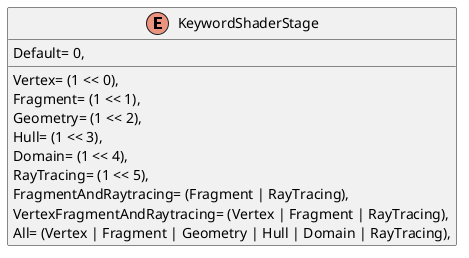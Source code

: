 @startuml
enum KeywordShaderStage {
    Default= 0,
    Vertex= (1 << 0),
    Fragment= (1 << 1),
    Geometry= (1 << 2),
    Hull= (1 << 3),
    Domain= (1 << 4),
    RayTracing= (1 << 5),
    FragmentAndRaytracing= (Fragment | RayTracing),
    VertexFragmentAndRaytracing= (Vertex | Fragment | RayTracing),
    All= (Vertex | Fragment | Geometry | Hull | Domain | RayTracing),
}
@enduml
